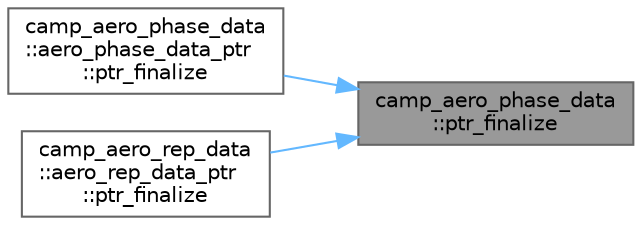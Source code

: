 digraph "camp_aero_phase_data::ptr_finalize"
{
 // LATEX_PDF_SIZE
  bgcolor="transparent";
  edge [fontname=Helvetica,fontsize=10,labelfontname=Helvetica,labelfontsize=10];
  node [fontname=Helvetica,fontsize=10,shape=box,height=0.2,width=0.4];
  rankdir="RL";
  Node1 [label="camp_aero_phase_data\l::ptr_finalize",height=0.2,width=0.4,color="gray40", fillcolor="grey60", style="filled", fontcolor="black",tooltip="Finalize a pointer to aerosol phase data."];
  Node1 -> Node2 [dir="back",color="steelblue1",style="solid"];
  Node2 [label="camp_aero_phase_data\l::aero_phase_data_ptr\l::ptr_finalize",height=0.2,width=0.4,color="grey40", fillcolor="white", style="filled",URL="$structcamp__aero__phase__data_1_1aero__phase__data__ptr.html#a6e82e96bd320e06a4802bd0d15320477",tooltip="Finalize the pointer."];
  Node1 -> Node3 [dir="back",color="steelblue1",style="solid"];
  Node3 [label="camp_aero_rep_data\l::aero_rep_data_ptr\l::ptr_finalize",height=0.2,width=0.4,color="grey40", fillcolor="white", style="filled",URL="$structcamp__aero__rep__data_1_1aero__rep__data__ptr.html#a0f9d259d8b18750c8fc2302b650da197",tooltip="Finalize the pointer."];
}
